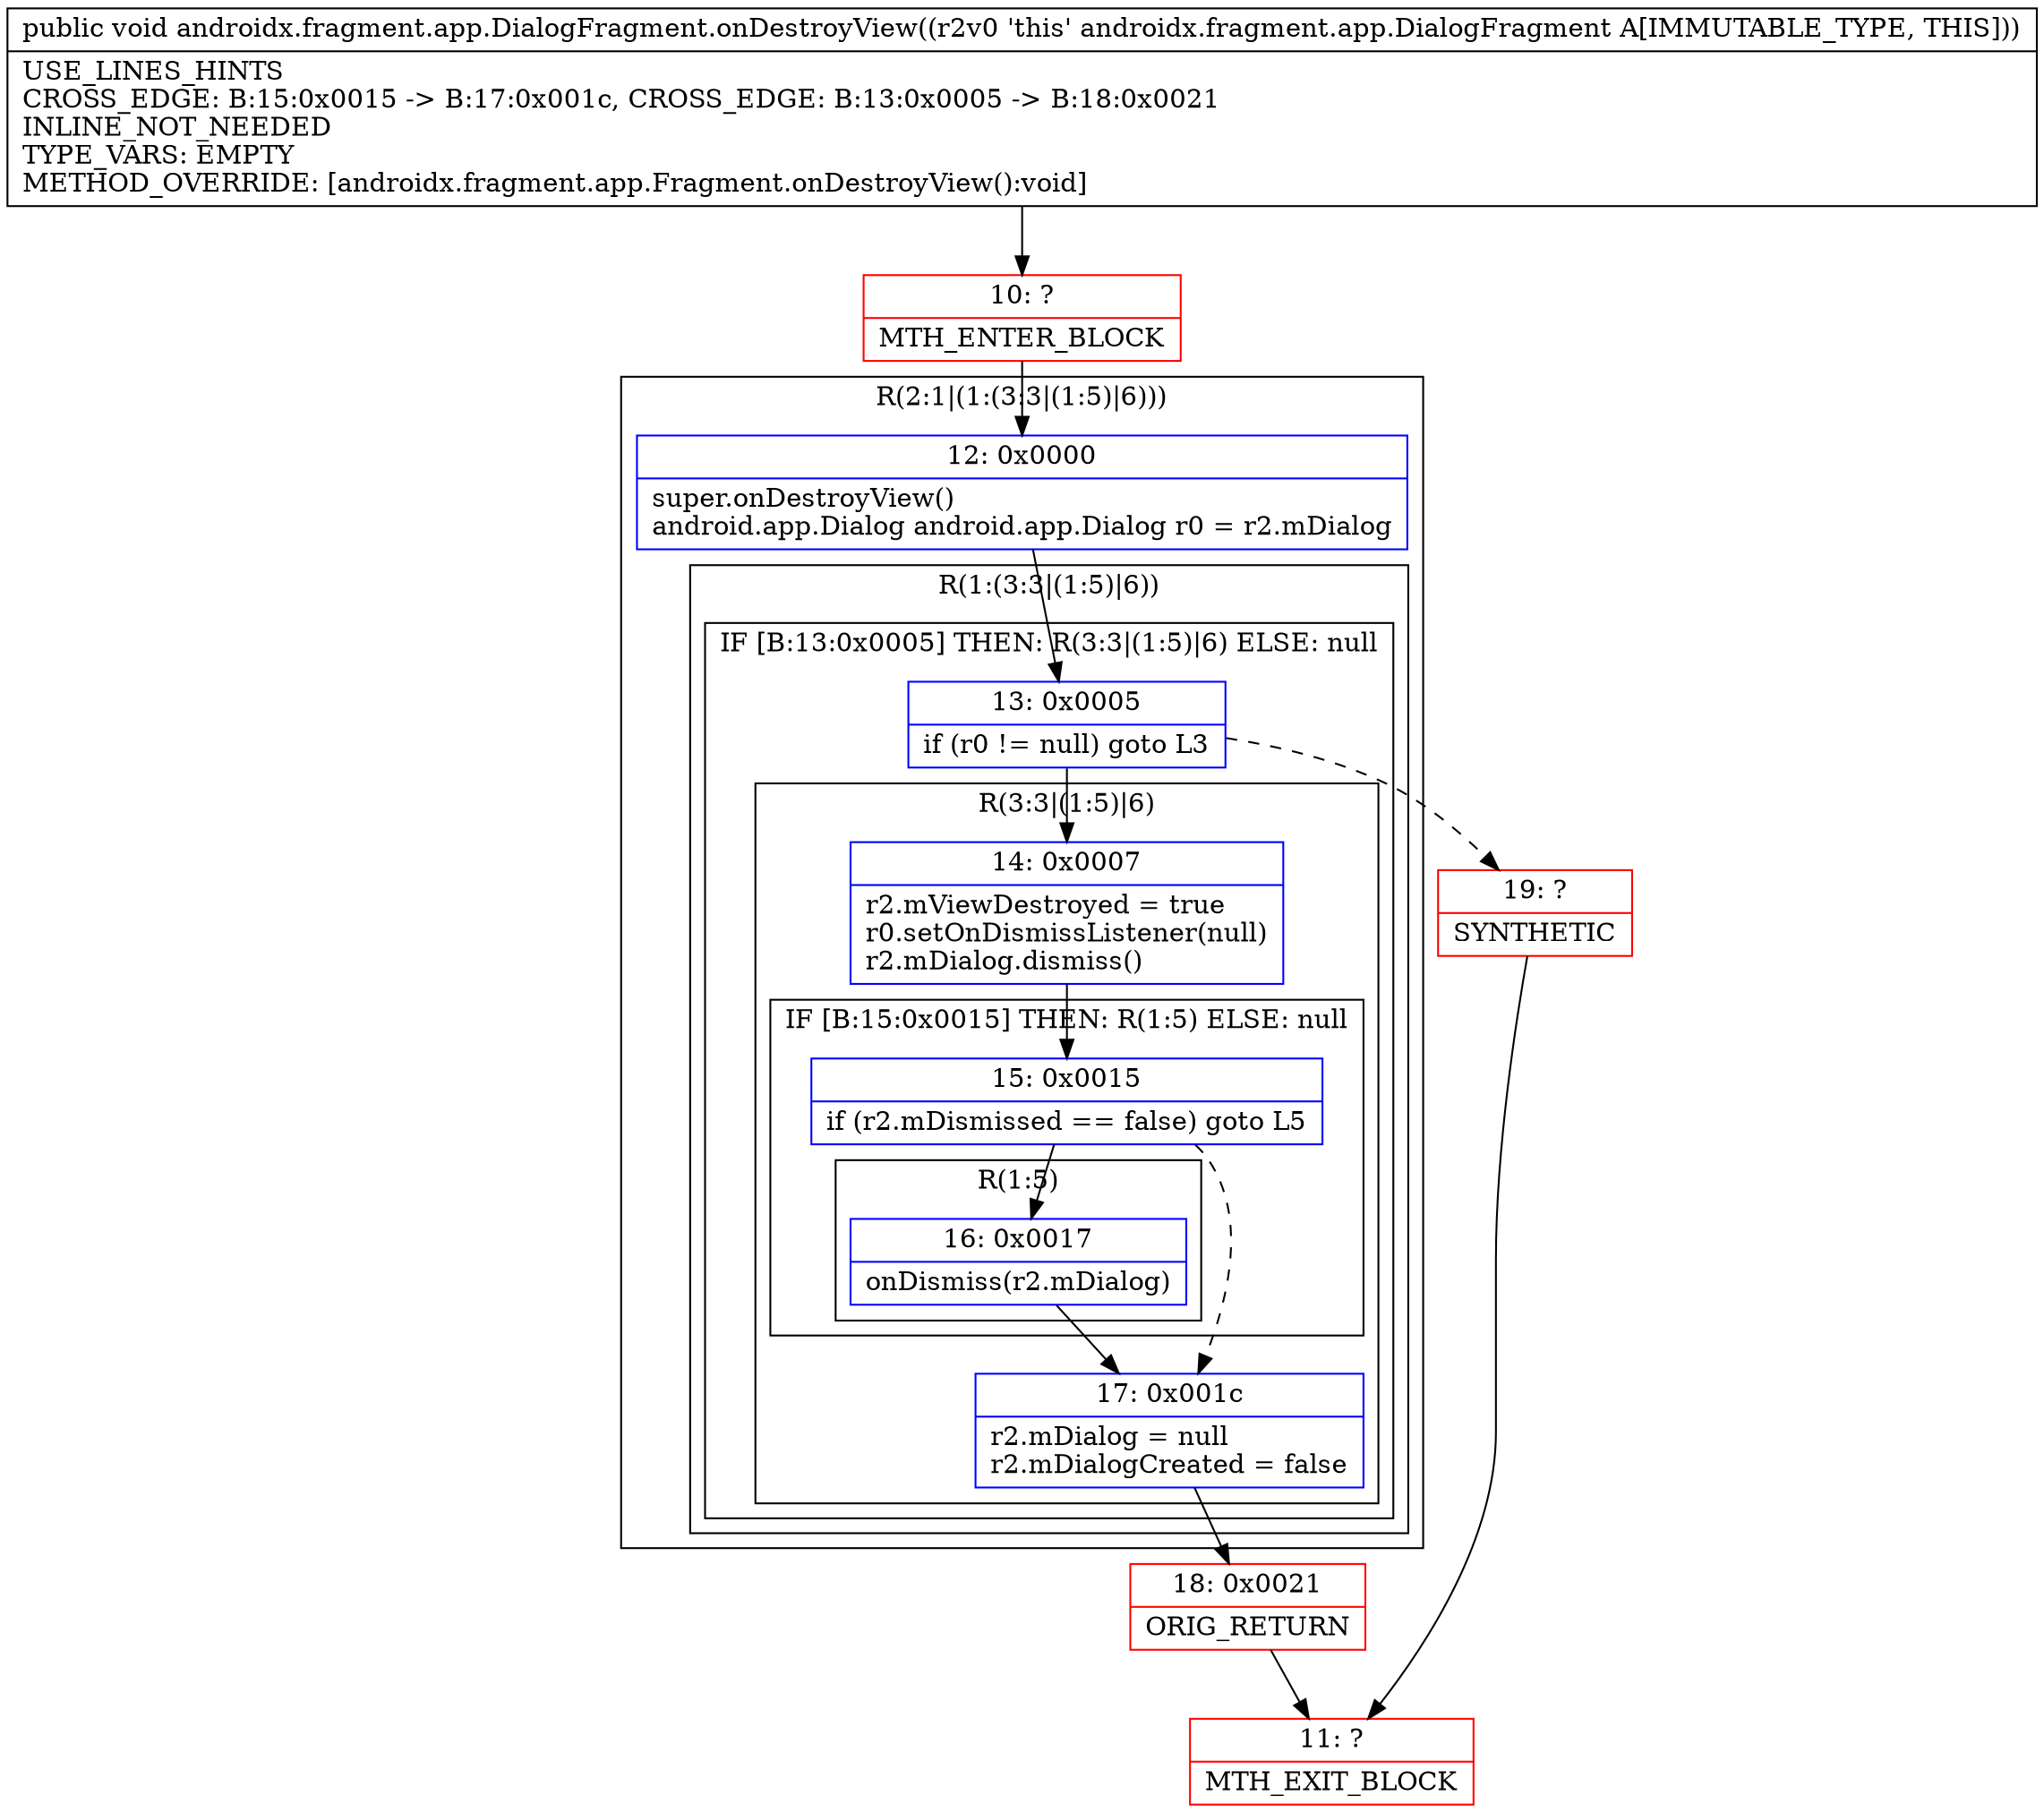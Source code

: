 digraph "CFG forandroidx.fragment.app.DialogFragment.onDestroyView()V" {
subgraph cluster_Region_1016862430 {
label = "R(2:1|(1:(3:3|(1:5)|6)))";
node [shape=record,color=blue];
Node_12 [shape=record,label="{12\:\ 0x0000|super.onDestroyView()\landroid.app.Dialog android.app.Dialog r0 = r2.mDialog\l}"];
subgraph cluster_Region_59246779 {
label = "R(1:(3:3|(1:5)|6))";
node [shape=record,color=blue];
subgraph cluster_IfRegion_473998696 {
label = "IF [B:13:0x0005] THEN: R(3:3|(1:5)|6) ELSE: null";
node [shape=record,color=blue];
Node_13 [shape=record,label="{13\:\ 0x0005|if (r0 != null) goto L3\l}"];
subgraph cluster_Region_1528671963 {
label = "R(3:3|(1:5)|6)";
node [shape=record,color=blue];
Node_14 [shape=record,label="{14\:\ 0x0007|r2.mViewDestroyed = true\lr0.setOnDismissListener(null)\lr2.mDialog.dismiss()\l}"];
subgraph cluster_IfRegion_412913829 {
label = "IF [B:15:0x0015] THEN: R(1:5) ELSE: null";
node [shape=record,color=blue];
Node_15 [shape=record,label="{15\:\ 0x0015|if (r2.mDismissed == false) goto L5\l}"];
subgraph cluster_Region_1531803365 {
label = "R(1:5)";
node [shape=record,color=blue];
Node_16 [shape=record,label="{16\:\ 0x0017|onDismiss(r2.mDialog)\l}"];
}
}
Node_17 [shape=record,label="{17\:\ 0x001c|r2.mDialog = null\lr2.mDialogCreated = false\l}"];
}
}
}
}
Node_10 [shape=record,color=red,label="{10\:\ ?|MTH_ENTER_BLOCK\l}"];
Node_18 [shape=record,color=red,label="{18\:\ 0x0021|ORIG_RETURN\l}"];
Node_11 [shape=record,color=red,label="{11\:\ ?|MTH_EXIT_BLOCK\l}"];
Node_19 [shape=record,color=red,label="{19\:\ ?|SYNTHETIC\l}"];
MethodNode[shape=record,label="{public void androidx.fragment.app.DialogFragment.onDestroyView((r2v0 'this' androidx.fragment.app.DialogFragment A[IMMUTABLE_TYPE, THIS]))  | USE_LINES_HINTS\lCROSS_EDGE: B:15:0x0015 \-\> B:17:0x001c, CROSS_EDGE: B:13:0x0005 \-\> B:18:0x0021\lINLINE_NOT_NEEDED\lTYPE_VARS: EMPTY\lMETHOD_OVERRIDE: [androidx.fragment.app.Fragment.onDestroyView():void]\l}"];
MethodNode -> Node_10;Node_12 -> Node_13;
Node_13 -> Node_14;
Node_13 -> Node_19[style=dashed];
Node_14 -> Node_15;
Node_15 -> Node_16;
Node_15 -> Node_17[style=dashed];
Node_16 -> Node_17;
Node_17 -> Node_18;
Node_10 -> Node_12;
Node_18 -> Node_11;
Node_19 -> Node_11;
}

